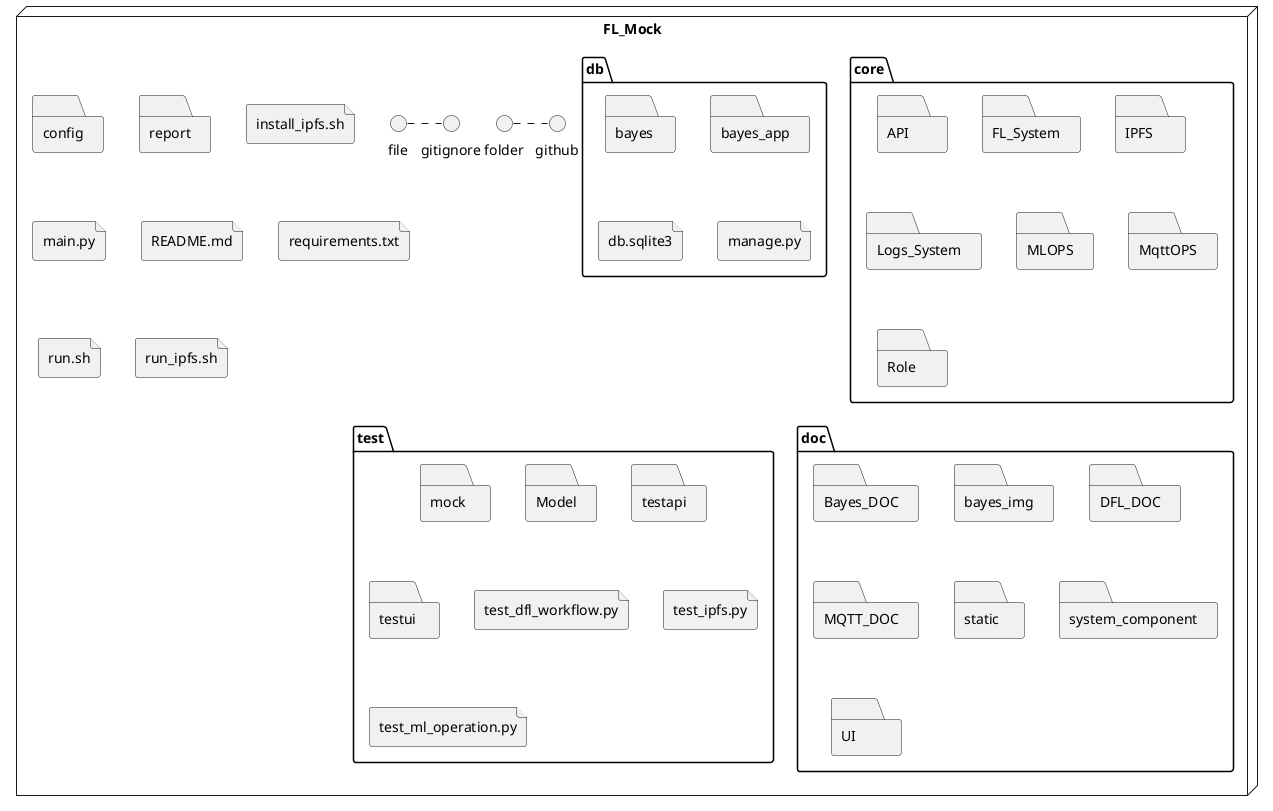 @startuml

' Define nodes
node "FL_Mock" {
    folder .github
    folder config
    folder core {
        folder API
        folder FL_System
        folder IPFS
        folder Logs_System
        folder MLOPS
        folder MqttOPS
        folder Role
    }
    folder db {
        folder bayes
        folder bayes_app
        file db.sqlite3
        file manage.py
    }
    folder doc {
        folder Bayes_DOC
        folder bayes_img
        folder DFL_DOC
        folder MQTT_DOC
        folder static
        folder system_component
        folder UI
    }
    folder report
    folder test {
        folder mock
        folder Model
        folder testapi
        folder testui
        file test_dfl_workflow.py
        file test_ipfs.py
        file test_ml_operation.py
    }
    file .gitignore
    file install_ipfs.sh
    file main.py
    file README.md
    file requirements.txt
    file run.sh
    file run_ipfs.sh
}

@enduml
